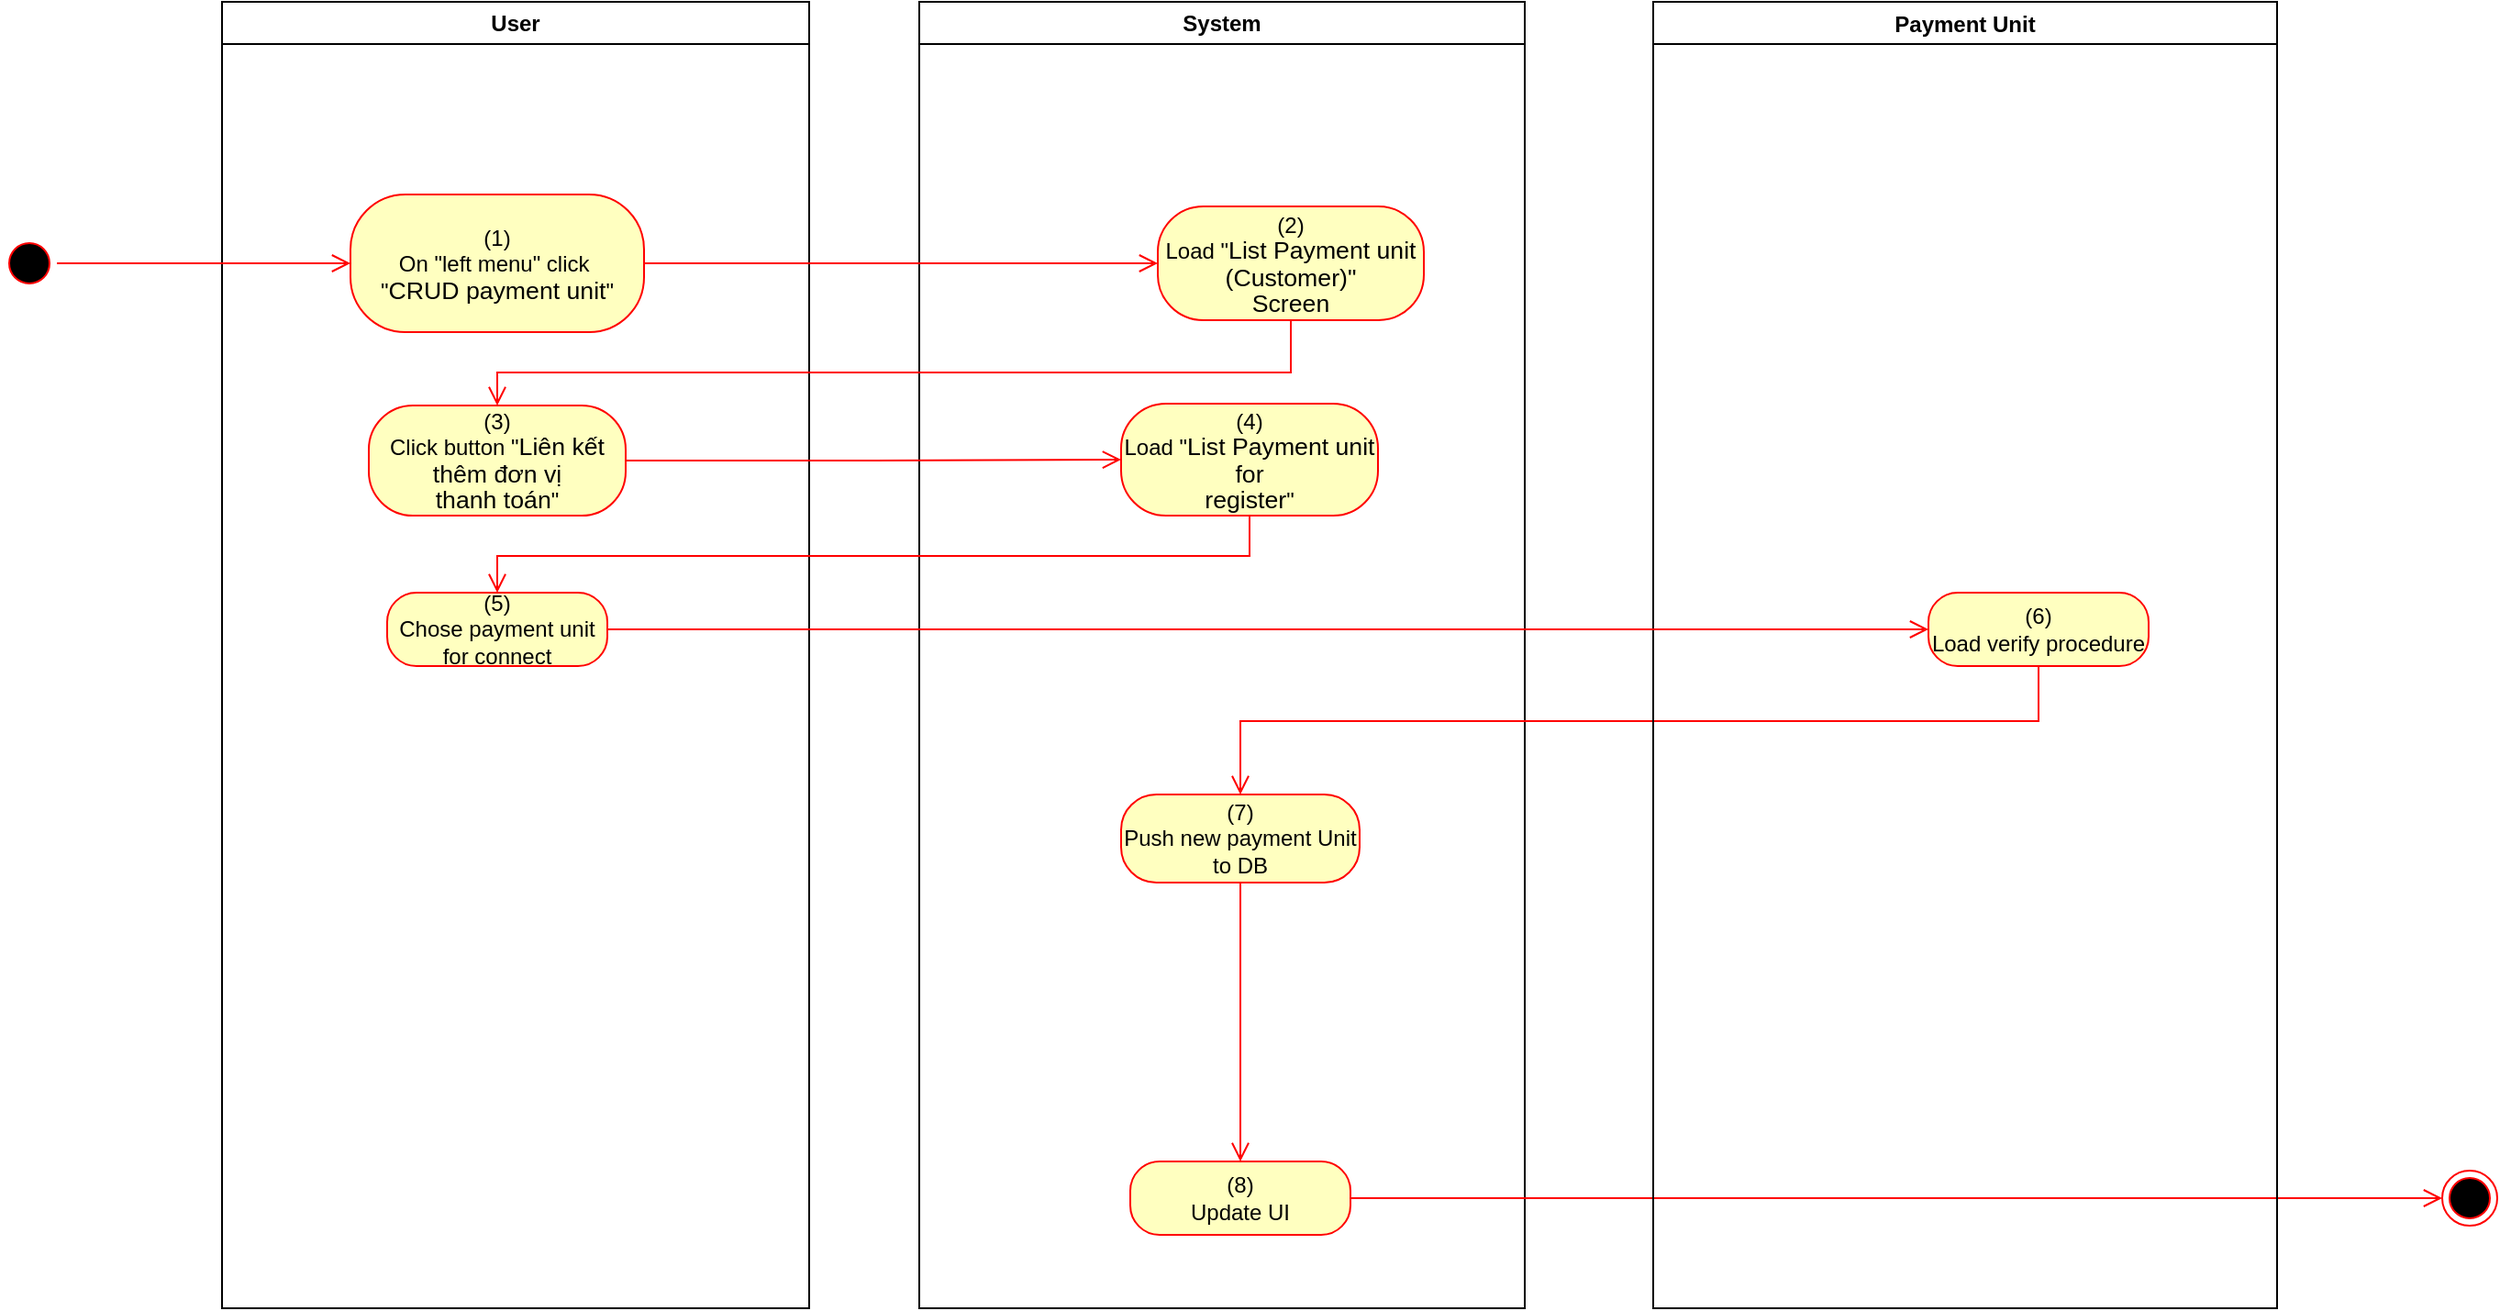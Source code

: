 <mxfile version="15.4.0" type="device"><diagram id="wer_uC0dsxxt7ffFSnPi" name="Page-1"><mxGraphModel dx="1086" dy="806" grid="1" gridSize="10" guides="1" tooltips="1" connect="1" arrows="1" fold="1" page="1" pageScale="1" pageWidth="850" pageHeight="1100" math="0" shadow="0"><root><mxCell id="0"/><mxCell id="1" parent="0"/><mxCell id="5p0-iwJOfXVQKLTmekiB-1" value="User" style="swimlane;whiteSpace=wrap" parent="1" vertex="1"><mxGeometry x="140" y="128" width="320" height="712" as="geometry"><mxRectangle x="120" y="128" width="60" height="23" as="alternateBounds"/></mxGeometry></mxCell><mxCell id="5p0-iwJOfXVQKLTmekiB-2" value="(1)&lt;br style=&quot;padding: 0px ; margin: 0px&quot;&gt;On &quot;left menu&quot; click&amp;nbsp;&lt;br style=&quot;padding: 0px ; margin: 0px&quot;&gt;&quot;&lt;span lang=&quot;EN-GB&quot; style=&quot;font-size: 10pt ; line-height: 14.267px ; font-family: &amp;#34;arial&amp;#34; , sans-serif&quot;&gt;CRUD payment unit&lt;/span&gt;&quot;" style="rounded=1;whiteSpace=wrap;html=1;arcSize=40;fontColor=#000000;fillColor=#ffffc0;strokeColor=#ff0000;" parent="5p0-iwJOfXVQKLTmekiB-1" vertex="1"><mxGeometry x="70" y="105" width="160" height="75" as="geometry"/></mxCell><mxCell id="5p0-iwJOfXVQKLTmekiB-3" value="(3)&lt;br&gt;Click button &quot;&lt;span lang=&quot;EN-GB&quot; style=&quot;font-size: 10.0pt ; line-height: 107% ; font-family: &amp;#34;arial&amp;#34; , sans-serif&quot;&gt;Liên kết thêm đơn vị&lt;br/&gt;thanh toán&lt;/span&gt;&quot;" style="rounded=1;whiteSpace=wrap;html=1;arcSize=40;fontColor=#000000;fillColor=#ffffc0;strokeColor=#ff0000;" parent="5p0-iwJOfXVQKLTmekiB-1" vertex="1"><mxGeometry x="80" y="220" width="140" height="60" as="geometry"/></mxCell><mxCell id="5p0-iwJOfXVQKLTmekiB-5" value="(5)&lt;br&gt;Chose payment unit for connect" style="rounded=1;whiteSpace=wrap;html=1;arcSize=40;fontColor=#000000;fillColor=#ffffc0;strokeColor=#ff0000;" parent="5p0-iwJOfXVQKLTmekiB-1" vertex="1"><mxGeometry x="90" y="322" width="120" height="40" as="geometry"/></mxCell><mxCell id="5p0-iwJOfXVQKLTmekiB-7" value="System" style="swimlane;whiteSpace=wrap;startSize=23;" parent="1" vertex="1"><mxGeometry x="520" y="128" width="330" height="712" as="geometry"/></mxCell><mxCell id="5p0-iwJOfXVQKLTmekiB-8" value="(2)&lt;br&gt;Load &quot;&lt;span lang=&quot;EN-GB&quot; style=&quot;font-size: 10pt ; line-height: 14.267px ; font-family: &amp;#34;arial&amp;#34; , sans-serif&quot;&gt;&lt;span lang=&quot;EN-GB&quot; style=&quot;font-size: 10pt ; line-height: 14.267px&quot;&gt;List Payment unit&lt;br&gt;(Customer)&lt;/span&gt;&quot;&lt;br&gt;Screen&lt;/span&gt;" style="rounded=1;whiteSpace=wrap;html=1;arcSize=40;fontColor=#000000;fillColor=#ffffc0;strokeColor=#ff0000;" parent="5p0-iwJOfXVQKLTmekiB-7" vertex="1"><mxGeometry x="130" y="111.5" width="145" height="62" as="geometry"/></mxCell><mxCell id="5p0-iwJOfXVQKLTmekiB-13" value="(7)&lt;br&gt;Push new payment Unit to DB" style="rounded=1;whiteSpace=wrap;html=1;arcSize=40;fontColor=#000000;fillColor=#ffffc0;strokeColor=#ff0000;" parent="5p0-iwJOfXVQKLTmekiB-7" vertex="1"><mxGeometry x="110" y="432" width="130" height="48" as="geometry"/></mxCell><mxCell id="5p0-iwJOfXVQKLTmekiB-14" value="(8)&lt;br&gt;Update UI" style="rounded=1;whiteSpace=wrap;html=1;arcSize=40;fontColor=#000000;fillColor=#ffffc0;strokeColor=#ff0000;" parent="5p0-iwJOfXVQKLTmekiB-7" vertex="1"><mxGeometry x="115" y="632" width="120" height="40" as="geometry"/></mxCell><mxCell id="5p0-iwJOfXVQKLTmekiB-15" value="" style="edgeStyle=orthogonalEdgeStyle;html=1;verticalAlign=bottom;endArrow=open;endSize=8;strokeColor=#ff0000;rounded=0;exitX=0.5;exitY=1;exitDx=0;exitDy=0;entryX=0.5;entryY=0;entryDx=0;entryDy=0;" parent="5p0-iwJOfXVQKLTmekiB-7" source="5p0-iwJOfXVQKLTmekiB-13" target="5p0-iwJOfXVQKLTmekiB-14" edge="1"><mxGeometry relative="1" as="geometry"><mxPoint x="170" y="642" as="targetPoint"/></mxGeometry></mxCell><mxCell id="5p0-iwJOfXVQKLTmekiB-18" value="(4)&lt;br&gt;Load &quot;&lt;span lang=&quot;EN-GB&quot; style=&quot;font-size: 10.0pt ; line-height: 107% ; font-family: &amp;#34;arial&amp;#34; , sans-serif&quot;&gt;List Payment unit for&lt;br/&gt;register&lt;/span&gt;&quot;" style="rounded=1;whiteSpace=wrap;html=1;arcSize=40;fontColor=#000000;fillColor=#ffffc0;strokeColor=#ff0000;" parent="5p0-iwJOfXVQKLTmekiB-7" vertex="1"><mxGeometry x="110" y="219" width="140" height="61" as="geometry"/></mxCell><mxCell id="5p0-iwJOfXVQKLTmekiB-19" value="" style="ellipse;html=1;shape=startState;fillColor=#000000;strokeColor=#ff0000;" parent="1" vertex="1"><mxGeometry x="20" y="255.5" width="30" height="30" as="geometry"/></mxCell><mxCell id="5p0-iwJOfXVQKLTmekiB-20" value="" style="edgeStyle=orthogonalEdgeStyle;html=1;verticalAlign=bottom;endArrow=open;endSize=8;strokeColor=#ff0000;rounded=0;entryX=0;entryY=0.5;entryDx=0;entryDy=0;" parent="1" source="5p0-iwJOfXVQKLTmekiB-19" target="5p0-iwJOfXVQKLTmekiB-2" edge="1"><mxGeometry relative="1" as="geometry"><mxPoint x="200" y="253" as="targetPoint"/></mxGeometry></mxCell><mxCell id="5p0-iwJOfXVQKLTmekiB-21" value="" style="edgeStyle=orthogonalEdgeStyle;html=1;verticalAlign=bottom;endArrow=open;endSize=8;strokeColor=#ff0000;rounded=0;entryX=0;entryY=0.5;entryDx=0;entryDy=0;" parent="1" source="5p0-iwJOfXVQKLTmekiB-2" target="5p0-iwJOfXVQKLTmekiB-8" edge="1"><mxGeometry relative="1" as="geometry"><mxPoint x="600" y="271" as="targetPoint"/></mxGeometry></mxCell><mxCell id="5p0-iwJOfXVQKLTmekiB-22" value="" style="edgeStyle=orthogonalEdgeStyle;html=1;verticalAlign=bottom;endArrow=open;endSize=8;strokeColor=#ff0000;rounded=0;entryX=0.5;entryY=0;entryDx=0;entryDy=0;" parent="1" source="5p0-iwJOfXVQKLTmekiB-8" target="5p0-iwJOfXVQKLTmekiB-3" edge="1"><mxGeometry relative="1" as="geometry"><mxPoint x="685" y="350" as="targetPoint"/><Array as="points"><mxPoint x="723" y="330"/><mxPoint x="290" y="330"/></Array></mxGeometry></mxCell><mxCell id="5p0-iwJOfXVQKLTmekiB-24" value="" style="ellipse;html=1;shape=endState;fillColor=#000000;strokeColor=#ff0000;" parent="1" vertex="1"><mxGeometry x="1350" y="765" width="30" height="30" as="geometry"/></mxCell><mxCell id="5p0-iwJOfXVQKLTmekiB-25" value="" style="edgeStyle=orthogonalEdgeStyle;html=1;verticalAlign=bottom;endArrow=open;endSize=8;strokeColor=#ff0000;rounded=0;exitX=1;exitY=0.5;exitDx=0;exitDy=0;entryX=0;entryY=0.5;entryDx=0;entryDy=0;" parent="1" source="5p0-iwJOfXVQKLTmekiB-14" target="5p0-iwJOfXVQKLTmekiB-24" edge="1"><mxGeometry relative="1" as="geometry"><mxPoint x="820" y="760" as="targetPoint"/><mxPoint x="820" y="700" as="sourcePoint"/></mxGeometry></mxCell><mxCell id="5p0-iwJOfXVQKLTmekiB-27" value="" style="edgeStyle=orthogonalEdgeStyle;html=1;verticalAlign=bottom;endArrow=open;endSize=8;strokeColor=#ff0000;rounded=0;entryX=0;entryY=0.5;entryDx=0;entryDy=0;" parent="1" source="5p0-iwJOfXVQKLTmekiB-3" target="5p0-iwJOfXVQKLTmekiB-18" edge="1"><mxGeometry relative="1" as="geometry"><mxPoint x="280" y="463" as="targetPoint"/></mxGeometry></mxCell><mxCell id="5p0-iwJOfXVQKLTmekiB-28" value="" style="edgeStyle=orthogonalEdgeStyle;html=1;verticalAlign=bottom;endArrow=open;endSize=8;strokeColor=#ff0000;rounded=0;entryX=0.5;entryY=0;entryDx=0;entryDy=0;" parent="1" source="5p0-iwJOfXVQKLTmekiB-18" target="5p0-iwJOfXVQKLTmekiB-5" edge="1"><mxGeometry relative="1" as="geometry"><mxPoint x="690" y="460" as="targetPoint"/><Array as="points"><mxPoint x="700" y="430"/><mxPoint x="290" y="430"/></Array></mxGeometry></mxCell><mxCell id="5p0-iwJOfXVQKLTmekiB-30" value="" style="edgeStyle=orthogonalEdgeStyle;html=1;verticalAlign=bottom;endArrow=open;endSize=8;strokeColor=#ff0000;rounded=0;entryX=0.5;entryY=0;entryDx=0;entryDy=0;" parent="1" source="5p0-iwJOfXVQKLTmekiB-29" target="5p0-iwJOfXVQKLTmekiB-13" edge="1"><mxGeometry relative="1" as="geometry"><mxPoint x="1080" y="620" as="targetPoint"/><Array as="points"><mxPoint x="1130" y="520"/><mxPoint x="695" y="520"/></Array></mxGeometry></mxCell><mxCell id="5p0-iwJOfXVQKLTmekiB-31" value="Payment Unit" style="swimlane;" parent="1" vertex="1"><mxGeometry x="920" y="128" width="340" height="712" as="geometry"/></mxCell><mxCell id="5p0-iwJOfXVQKLTmekiB-29" value="(6)&lt;br&gt;Load verify procedure" style="rounded=1;whiteSpace=wrap;html=1;arcSize=40;fontColor=#000000;fillColor=#ffffc0;strokeColor=#ff0000;" parent="5p0-iwJOfXVQKLTmekiB-31" vertex="1"><mxGeometry x="150" y="322" width="120" height="40" as="geometry"/></mxCell><mxCell id="5p0-iwJOfXVQKLTmekiB-34" value="" style="edgeStyle=orthogonalEdgeStyle;html=1;verticalAlign=bottom;endArrow=open;endSize=8;strokeColor=#ff0000;rounded=0;exitX=1;exitY=0.5;exitDx=0;exitDy=0;entryX=0;entryY=0.5;entryDx=0;entryDy=0;" parent="1" source="5p0-iwJOfXVQKLTmekiB-5" target="5p0-iwJOfXVQKLTmekiB-29" edge="1"><mxGeometry relative="1" as="geometry"><mxPoint x="720" y="590" as="targetPoint"/><mxPoint x="720" y="530" as="sourcePoint"/></mxGeometry></mxCell></root></mxGraphModel></diagram></mxfile>